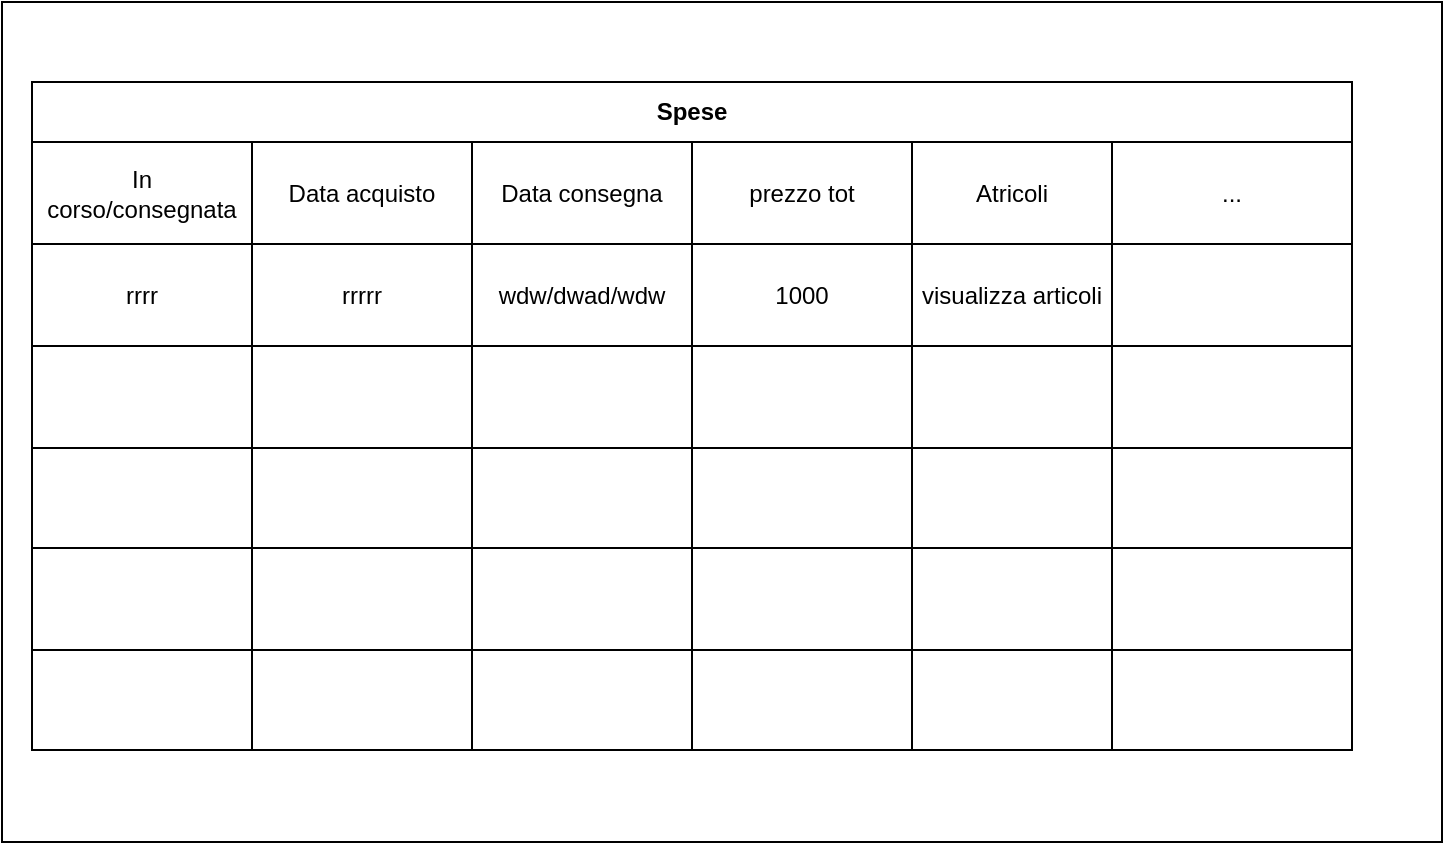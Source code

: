 <mxfile version="13.1.14" type="device"><diagram id="_DQ6WMyx1XN3533-rhM3" name="Page-1"><mxGraphModel dx="981" dy="531" grid="1" gridSize="10" guides="1" tooltips="1" connect="1" arrows="1" fold="1" page="1" pageScale="1" pageWidth="850" pageHeight="1100" math="0" shadow="0"><root><mxCell id="0"/><mxCell id="1" parent="0"/><mxCell id="4tQsoRz2OEZbZvcPXGu_-1" value="" style="rounded=0;whiteSpace=wrap;html=1;" vertex="1" parent="1"><mxGeometry x="80" y="30" width="720" height="420" as="geometry"/></mxCell><mxCell id="4tQsoRz2OEZbZvcPXGu_-25" value="Spese" style="swimlane;startSize=30;html=1;whiteSpace=wrap;container=1;collapsible=0;childLayout=tableLayout;" vertex="1" parent="1"><mxGeometry x="95" y="70" width="660" height="334" as="geometry"/></mxCell><mxCell id="4tQsoRz2OEZbZvcPXGu_-47" style="html=1;whiteSpace=wrap;collapsible=0;dropTarget=0;pointerEvents=0;fillColor=none;strokeColor=none;points=[[0,0.5],[1,0.5]];portConstraint=eastwest;" vertex="1" parent="4tQsoRz2OEZbZvcPXGu_-25"><mxGeometry y="30" width="660" height="51" as="geometry"/></mxCell><mxCell id="4tQsoRz2OEZbZvcPXGu_-48" value="In corso/consegnata" style="shape=partialRectangle;html=1;whiteSpace=wrap;connectable=0;fillColor=none;" vertex="1" parent="4tQsoRz2OEZbZvcPXGu_-47"><mxGeometry width="110" height="51" as="geometry"/></mxCell><mxCell id="4tQsoRz2OEZbZvcPXGu_-49" value="Data acquisto" style="shape=partialRectangle;html=1;whiteSpace=wrap;connectable=0;fillColor=none;" vertex="1" parent="4tQsoRz2OEZbZvcPXGu_-47"><mxGeometry x="110" width="110" height="51" as="geometry"/></mxCell><mxCell id="4tQsoRz2OEZbZvcPXGu_-50" value="Data consegna" style="shape=partialRectangle;html=1;whiteSpace=wrap;connectable=0;fillColor=none;" vertex="1" parent="4tQsoRz2OEZbZvcPXGu_-47"><mxGeometry x="220" width="110" height="51" as="geometry"/></mxCell><mxCell id="4tQsoRz2OEZbZvcPXGu_-51" value="prezzo tot" style="shape=partialRectangle;html=1;whiteSpace=wrap;connectable=0;fillColor=none;" vertex="1" parent="4tQsoRz2OEZbZvcPXGu_-47"><mxGeometry x="330" width="110" height="51" as="geometry"/></mxCell><mxCell id="4tQsoRz2OEZbZvcPXGu_-52" value="Atricoli" style="shape=partialRectangle;html=1;whiteSpace=wrap;connectable=0;fillColor=none;" vertex="1" parent="4tQsoRz2OEZbZvcPXGu_-47"><mxGeometry x="440" width="100" height="51" as="geometry"/></mxCell><mxCell id="4tQsoRz2OEZbZvcPXGu_-53" value="..." style="shape=partialRectangle;html=1;whiteSpace=wrap;connectable=0;fillColor=none;" vertex="1" parent="4tQsoRz2OEZbZvcPXGu_-47"><mxGeometry x="540" width="120" height="51" as="geometry"/></mxCell><mxCell id="4tQsoRz2OEZbZvcPXGu_-26" value="" style="html=1;whiteSpace=wrap;collapsible=0;dropTarget=0;pointerEvents=0;fillColor=none;strokeColor=none;points=[[0,0.5],[1,0.5]];portConstraint=eastwest;" vertex="1" parent="4tQsoRz2OEZbZvcPXGu_-25"><mxGeometry y="81" width="660" height="51" as="geometry"/></mxCell><mxCell id="4tQsoRz2OEZbZvcPXGu_-27" value="rrrr" style="shape=partialRectangle;html=1;whiteSpace=wrap;connectable=0;fillColor=none;" vertex="1" parent="4tQsoRz2OEZbZvcPXGu_-26"><mxGeometry width="110" height="51" as="geometry"/></mxCell><mxCell id="4tQsoRz2OEZbZvcPXGu_-28" value="rrrrr" style="shape=partialRectangle;html=1;whiteSpace=wrap;connectable=0;fillColor=none;" vertex="1" parent="4tQsoRz2OEZbZvcPXGu_-26"><mxGeometry x="110" width="110" height="51" as="geometry"/></mxCell><mxCell id="4tQsoRz2OEZbZvcPXGu_-29" value="wdw/dwad/wdw" style="shape=partialRectangle;html=1;whiteSpace=wrap;connectable=0;fillColor=none;" vertex="1" parent="4tQsoRz2OEZbZvcPXGu_-26"><mxGeometry x="220" width="110" height="51" as="geometry"/></mxCell><mxCell id="4tQsoRz2OEZbZvcPXGu_-38" value="1000" style="shape=partialRectangle;html=1;whiteSpace=wrap;connectable=0;fillColor=none;" vertex="1" parent="4tQsoRz2OEZbZvcPXGu_-26"><mxGeometry x="330" width="110" height="51" as="geometry"/></mxCell><mxCell id="4tQsoRz2OEZbZvcPXGu_-41" value="visualizza articoli" style="shape=partialRectangle;html=1;whiteSpace=wrap;connectable=0;fillColor=none;" vertex="1" parent="4tQsoRz2OEZbZvcPXGu_-26"><mxGeometry x="440" width="100" height="51" as="geometry"/></mxCell><mxCell id="4tQsoRz2OEZbZvcPXGu_-44" style="shape=partialRectangle;html=1;whiteSpace=wrap;connectable=0;fillColor=none;" vertex="1" parent="4tQsoRz2OEZbZvcPXGu_-26"><mxGeometry x="540" width="120" height="51" as="geometry"/></mxCell><mxCell id="4tQsoRz2OEZbZvcPXGu_-30" value="" style="html=1;whiteSpace=wrap;collapsible=0;dropTarget=0;pointerEvents=0;fillColor=none;strokeColor=none;points=[[0,0.5],[1,0.5]];portConstraint=eastwest;" vertex="1" parent="4tQsoRz2OEZbZvcPXGu_-25"><mxGeometry y="132" width="660" height="51" as="geometry"/></mxCell><mxCell id="4tQsoRz2OEZbZvcPXGu_-31" value="" style="shape=partialRectangle;html=1;whiteSpace=wrap;connectable=0;fillColor=none;" vertex="1" parent="4tQsoRz2OEZbZvcPXGu_-30"><mxGeometry width="110" height="51" as="geometry"/></mxCell><mxCell id="4tQsoRz2OEZbZvcPXGu_-32" value="" style="shape=partialRectangle;html=1;whiteSpace=wrap;connectable=0;fillColor=none;" vertex="1" parent="4tQsoRz2OEZbZvcPXGu_-30"><mxGeometry x="110" width="110" height="51" as="geometry"/></mxCell><mxCell id="4tQsoRz2OEZbZvcPXGu_-33" value="" style="shape=partialRectangle;html=1;whiteSpace=wrap;connectable=0;fillColor=none;" vertex="1" parent="4tQsoRz2OEZbZvcPXGu_-30"><mxGeometry x="220" width="110" height="51" as="geometry"/></mxCell><mxCell id="4tQsoRz2OEZbZvcPXGu_-39" style="shape=partialRectangle;html=1;whiteSpace=wrap;connectable=0;fillColor=none;" vertex="1" parent="4tQsoRz2OEZbZvcPXGu_-30"><mxGeometry x="330" width="110" height="51" as="geometry"/></mxCell><mxCell id="4tQsoRz2OEZbZvcPXGu_-42" style="shape=partialRectangle;html=1;whiteSpace=wrap;connectable=0;fillColor=none;" vertex="1" parent="4tQsoRz2OEZbZvcPXGu_-30"><mxGeometry x="440" width="100" height="51" as="geometry"/></mxCell><mxCell id="4tQsoRz2OEZbZvcPXGu_-45" style="shape=partialRectangle;html=1;whiteSpace=wrap;connectable=0;fillColor=none;" vertex="1" parent="4tQsoRz2OEZbZvcPXGu_-30"><mxGeometry x="540" width="120" height="51" as="geometry"/></mxCell><mxCell id="4tQsoRz2OEZbZvcPXGu_-34" value="" style="html=1;whiteSpace=wrap;collapsible=0;dropTarget=0;pointerEvents=0;fillColor=none;strokeColor=none;points=[[0,0.5],[1,0.5]];portConstraint=eastwest;" vertex="1" parent="4tQsoRz2OEZbZvcPXGu_-25"><mxGeometry y="183" width="660" height="50" as="geometry"/></mxCell><mxCell id="4tQsoRz2OEZbZvcPXGu_-35" value="" style="shape=partialRectangle;html=1;whiteSpace=wrap;connectable=0;fillColor=none;" vertex="1" parent="4tQsoRz2OEZbZvcPXGu_-34"><mxGeometry width="110" height="50" as="geometry"/></mxCell><mxCell id="4tQsoRz2OEZbZvcPXGu_-36" value="" style="shape=partialRectangle;html=1;whiteSpace=wrap;connectable=0;fillColor=none;" vertex="1" parent="4tQsoRz2OEZbZvcPXGu_-34"><mxGeometry x="110" width="110" height="50" as="geometry"/></mxCell><mxCell id="4tQsoRz2OEZbZvcPXGu_-37" value="" style="shape=partialRectangle;html=1;whiteSpace=wrap;connectable=0;fillColor=none;" vertex="1" parent="4tQsoRz2OEZbZvcPXGu_-34"><mxGeometry x="220" width="110" height="50" as="geometry"/></mxCell><mxCell id="4tQsoRz2OEZbZvcPXGu_-40" style="shape=partialRectangle;html=1;whiteSpace=wrap;connectable=0;fillColor=none;" vertex="1" parent="4tQsoRz2OEZbZvcPXGu_-34"><mxGeometry x="330" width="110" height="50" as="geometry"/></mxCell><mxCell id="4tQsoRz2OEZbZvcPXGu_-43" style="shape=partialRectangle;html=1;whiteSpace=wrap;connectable=0;fillColor=none;" vertex="1" parent="4tQsoRz2OEZbZvcPXGu_-34"><mxGeometry x="440" width="100" height="50" as="geometry"/></mxCell><mxCell id="4tQsoRz2OEZbZvcPXGu_-46" style="shape=partialRectangle;html=1;whiteSpace=wrap;connectable=0;fillColor=none;" vertex="1" parent="4tQsoRz2OEZbZvcPXGu_-34"><mxGeometry x="540" width="120" height="50" as="geometry"/></mxCell><mxCell id="4tQsoRz2OEZbZvcPXGu_-54" style="html=1;whiteSpace=wrap;collapsible=0;dropTarget=0;pointerEvents=0;fillColor=none;strokeColor=none;points=[[0,0.5],[1,0.5]];portConstraint=eastwest;" vertex="1" parent="4tQsoRz2OEZbZvcPXGu_-25"><mxGeometry y="233" width="660" height="51" as="geometry"/></mxCell><mxCell id="4tQsoRz2OEZbZvcPXGu_-55" style="shape=partialRectangle;html=1;whiteSpace=wrap;connectable=0;fillColor=none;" vertex="1" parent="4tQsoRz2OEZbZvcPXGu_-54"><mxGeometry width="110" height="51" as="geometry"/></mxCell><mxCell id="4tQsoRz2OEZbZvcPXGu_-56" style="shape=partialRectangle;html=1;whiteSpace=wrap;connectable=0;fillColor=none;" vertex="1" parent="4tQsoRz2OEZbZvcPXGu_-54"><mxGeometry x="110" width="110" height="51" as="geometry"/></mxCell><mxCell id="4tQsoRz2OEZbZvcPXGu_-57" style="shape=partialRectangle;html=1;whiteSpace=wrap;connectable=0;fillColor=none;" vertex="1" parent="4tQsoRz2OEZbZvcPXGu_-54"><mxGeometry x="220" width="110" height="51" as="geometry"/></mxCell><mxCell id="4tQsoRz2OEZbZvcPXGu_-58" style="shape=partialRectangle;html=1;whiteSpace=wrap;connectable=0;fillColor=none;" vertex="1" parent="4tQsoRz2OEZbZvcPXGu_-54"><mxGeometry x="330" width="110" height="51" as="geometry"/></mxCell><mxCell id="4tQsoRz2OEZbZvcPXGu_-59" style="shape=partialRectangle;html=1;whiteSpace=wrap;connectable=0;fillColor=none;" vertex="1" parent="4tQsoRz2OEZbZvcPXGu_-54"><mxGeometry x="440" width="100" height="51" as="geometry"/></mxCell><mxCell id="4tQsoRz2OEZbZvcPXGu_-60" style="shape=partialRectangle;html=1;whiteSpace=wrap;connectable=0;fillColor=none;" vertex="1" parent="4tQsoRz2OEZbZvcPXGu_-54"><mxGeometry x="540" width="120" height="51" as="geometry"/></mxCell><mxCell id="4tQsoRz2OEZbZvcPXGu_-61" style="html=1;whiteSpace=wrap;collapsible=0;dropTarget=0;pointerEvents=0;fillColor=none;strokeColor=none;points=[[0,0.5],[1,0.5]];portConstraint=eastwest;" vertex="1" parent="4tQsoRz2OEZbZvcPXGu_-25"><mxGeometry y="284" width="660" height="50" as="geometry"/></mxCell><mxCell id="4tQsoRz2OEZbZvcPXGu_-62" style="shape=partialRectangle;html=1;whiteSpace=wrap;connectable=0;fillColor=none;" vertex="1" parent="4tQsoRz2OEZbZvcPXGu_-61"><mxGeometry width="110" height="50" as="geometry"/></mxCell><mxCell id="4tQsoRz2OEZbZvcPXGu_-63" style="shape=partialRectangle;html=1;whiteSpace=wrap;connectable=0;fillColor=none;" vertex="1" parent="4tQsoRz2OEZbZvcPXGu_-61"><mxGeometry x="110" width="110" height="50" as="geometry"/></mxCell><mxCell id="4tQsoRz2OEZbZvcPXGu_-64" style="shape=partialRectangle;html=1;whiteSpace=wrap;connectable=0;fillColor=none;" vertex="1" parent="4tQsoRz2OEZbZvcPXGu_-61"><mxGeometry x="220" width="110" height="50" as="geometry"/></mxCell><mxCell id="4tQsoRz2OEZbZvcPXGu_-65" style="shape=partialRectangle;html=1;whiteSpace=wrap;connectable=0;fillColor=none;" vertex="1" parent="4tQsoRz2OEZbZvcPXGu_-61"><mxGeometry x="330" width="110" height="50" as="geometry"/></mxCell><mxCell id="4tQsoRz2OEZbZvcPXGu_-66" style="shape=partialRectangle;html=1;whiteSpace=wrap;connectable=0;fillColor=none;" vertex="1" parent="4tQsoRz2OEZbZvcPXGu_-61"><mxGeometry x="440" width="100" height="50" as="geometry"/></mxCell><mxCell id="4tQsoRz2OEZbZvcPXGu_-67" style="shape=partialRectangle;html=1;whiteSpace=wrap;connectable=0;fillColor=none;" vertex="1" parent="4tQsoRz2OEZbZvcPXGu_-61"><mxGeometry x="540" width="120" height="50" as="geometry"/></mxCell></root></mxGraphModel></diagram></mxfile>